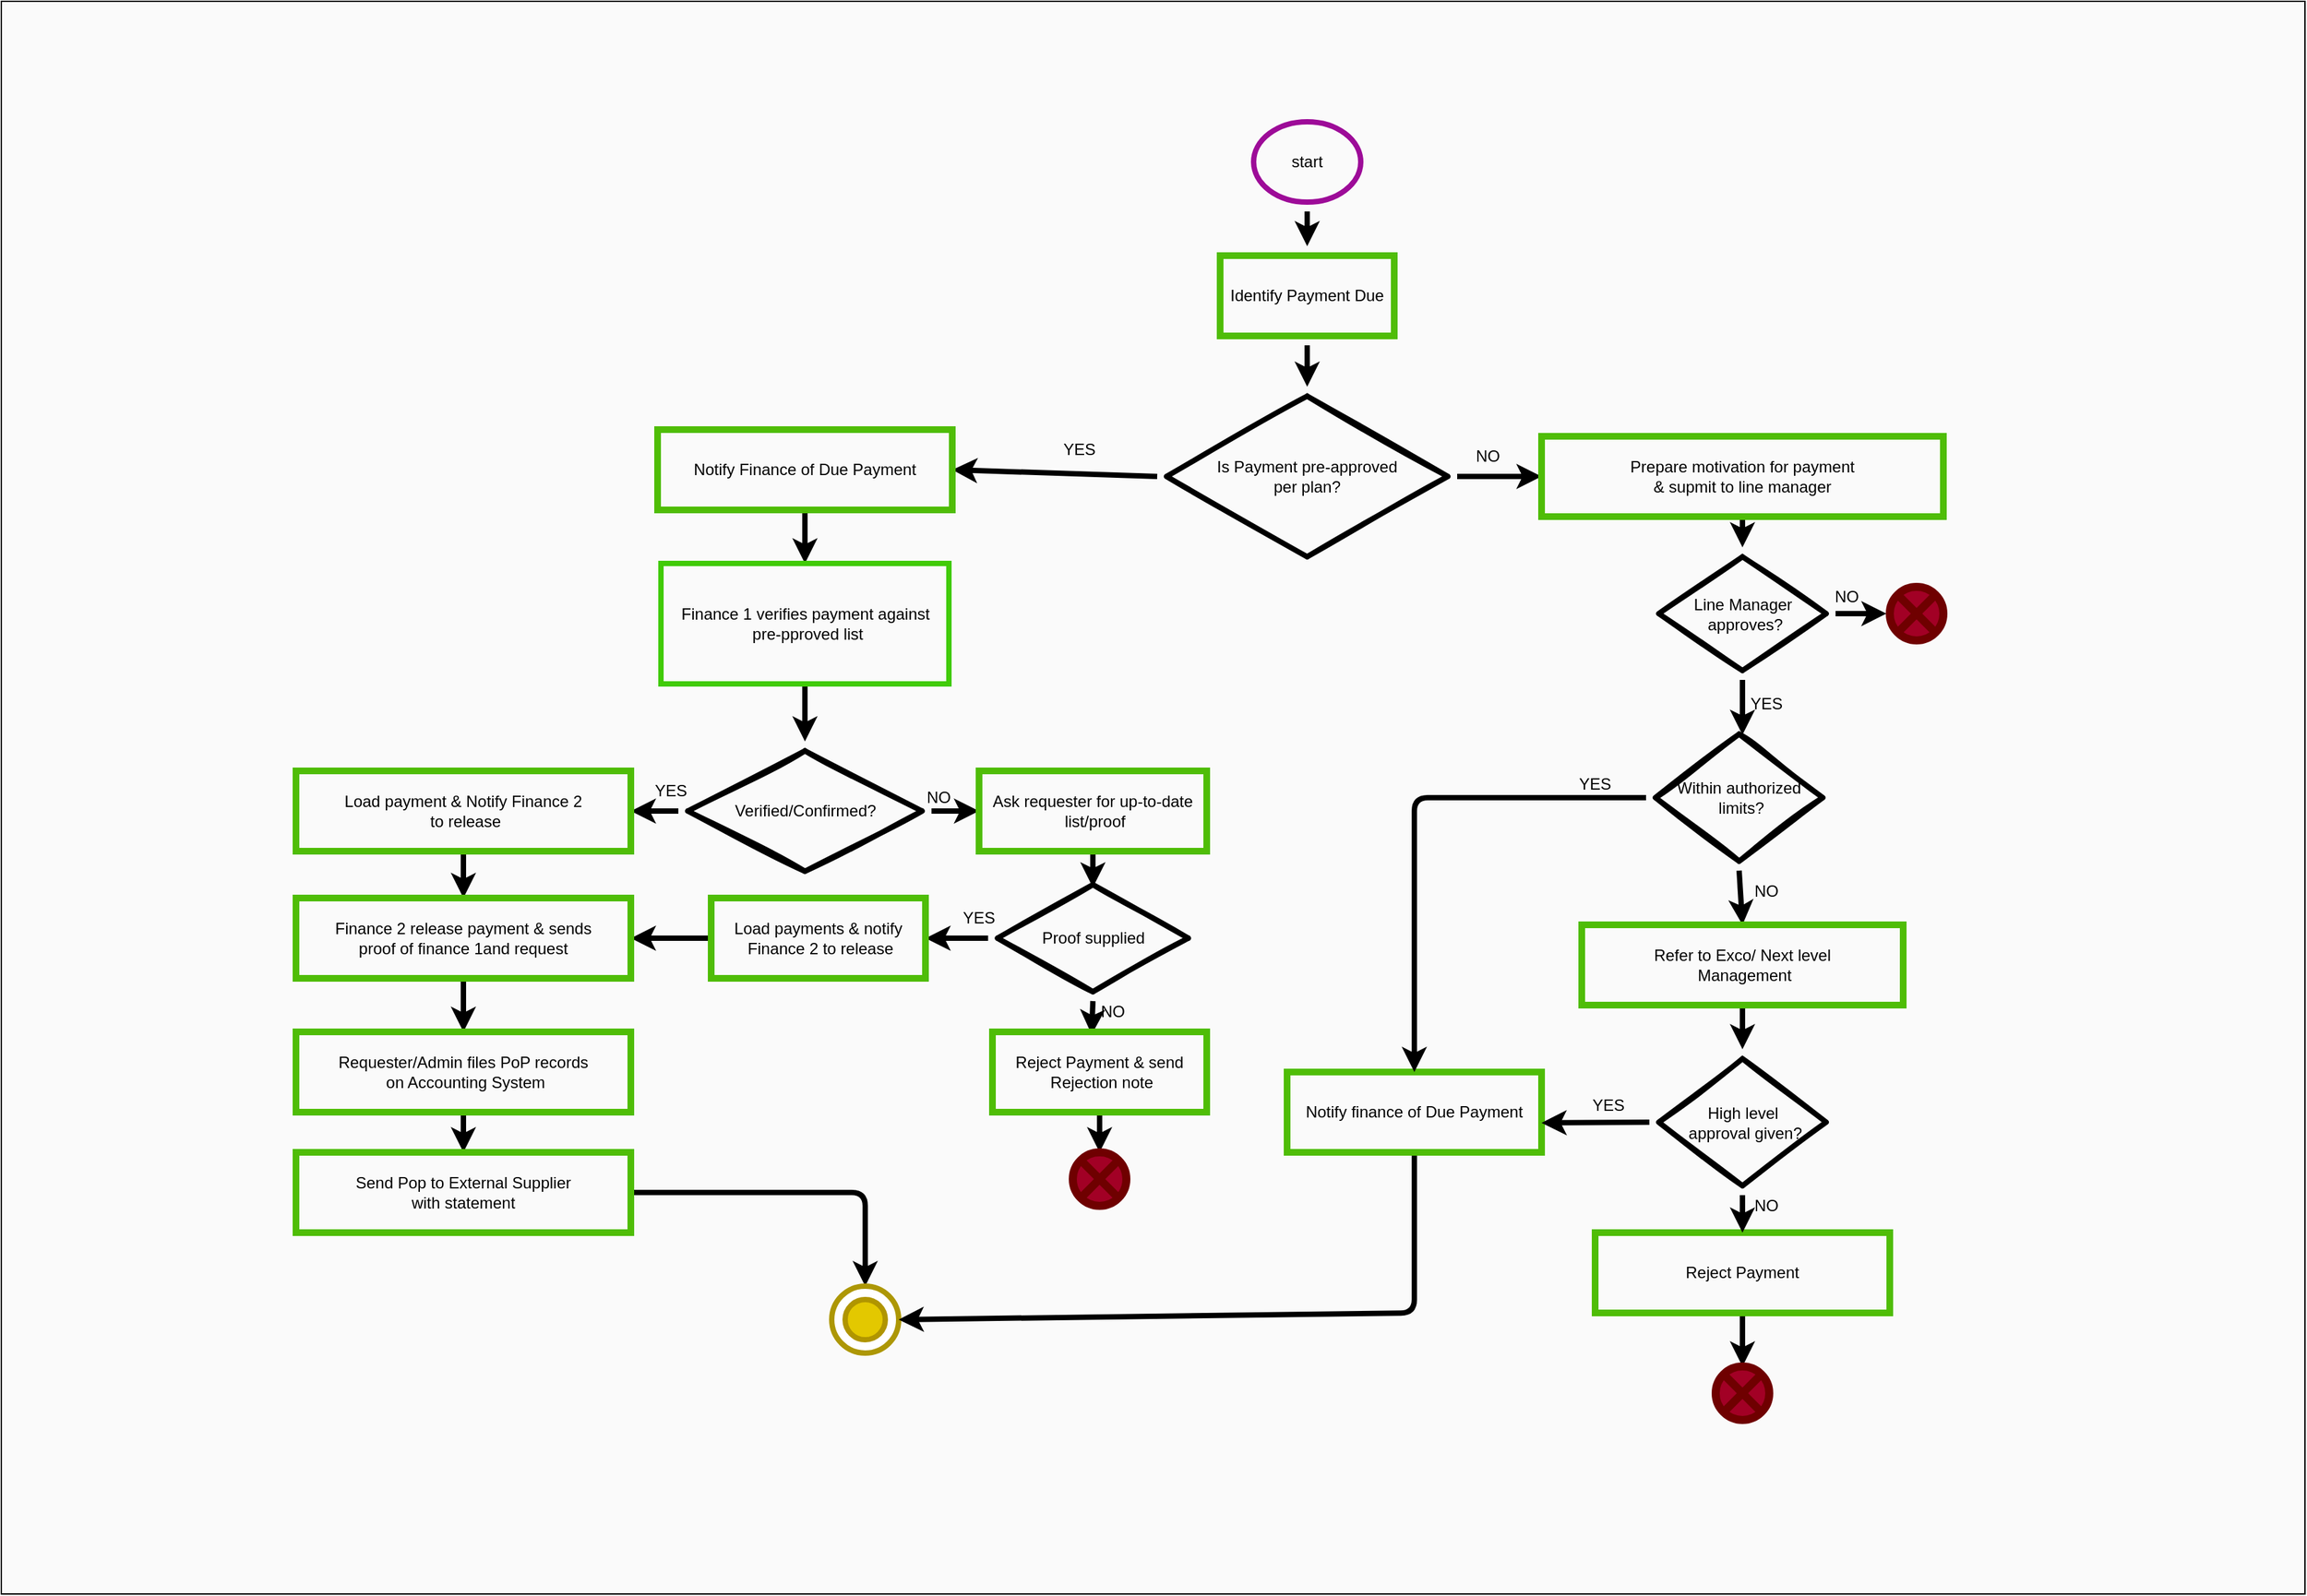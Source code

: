 <mxfile>
    <diagram id="QIK1GThsjD4CdZ1z5e2j" name="Page-1">
        <mxGraphModel dx="2981" dy="2320" grid="1" gridSize="10" guides="1" tooltips="1" connect="1" arrows="1" fold="1" page="1" pageScale="1" pageWidth="850" pageHeight="1100" math="0" shadow="0">
            <root>
                <mxCell id="0"/>
                <mxCell id="1" parent="0"/>
                <mxCell id="76" value="" style="rounded=0;whiteSpace=wrap;html=1;fillColor=#fafafa;" vertex="1" parent="1">
                    <mxGeometry x="-850" y="-80" width="1720" height="1190" as="geometry"/>
                </mxCell>
                <mxCell id="6" style="edgeStyle=none;html=1;exitX=0.5;exitY=1;exitDx=0;exitDy=0;strokeWidth=4;fontSize=12;" parent="1" source="2" target="5" edge="1">
                    <mxGeometry relative="1" as="geometry"/>
                </mxCell>
                <mxCell id="2" value="start" style="ellipse;whiteSpace=wrap;html=1;strokeWidth=4;perimeterSpacing=7;fontSize=12;fillColor=none;strokeColor=#9d0b98;" parent="1" vertex="1">
                    <mxGeometry x="85" y="10" width="80" height="60" as="geometry"/>
                </mxCell>
                <mxCell id="10" style="edgeStyle=none;html=1;exitX=0;exitY=0.5;exitDx=0;exitDy=0;entryX=1;entryY=0.5;entryDx=0;entryDy=0;strokeWidth=4;fontSize=12;" parent="1" source="4" target="8" edge="1">
                    <mxGeometry relative="1" as="geometry"/>
                </mxCell>
                <mxCell id="56" style="edgeStyle=none;html=1;exitX=1;exitY=0.5;exitDx=0;exitDy=0;entryX=0;entryY=0.5;entryDx=0;entryDy=0;strokeWidth=4;fontSize=12;" parent="1" source="4" target="45" edge="1">
                    <mxGeometry relative="1" as="geometry"/>
                </mxCell>
                <mxCell id="4" value="Is Payment pre-approved&lt;br&gt;per plan?" style="rhombus;whiteSpace=wrap;html=1;strokeWidth=4;fillWeight=-1;hachureGap=8;fillStyle=cross-hatch;sketch=1;perimeterSpacing=7;fontSize=12;fillColor=none;" parent="1" vertex="1">
                    <mxGeometry x="20" y="215" width="210" height="120" as="geometry"/>
                </mxCell>
                <mxCell id="7" style="edgeStyle=none;html=1;exitX=0.5;exitY=1;exitDx=0;exitDy=0;entryX=0.5;entryY=0;entryDx=0;entryDy=0;strokeWidth=4;fontSize=12;" parent="1" source="5" target="4" edge="1">
                    <mxGeometry relative="1" as="geometry"/>
                </mxCell>
                <mxCell id="5" value="Identify Payment Due" style="rounded=0;whiteSpace=wrap;html=1;strokeWidth=5;perimeterSpacing=7;fontSize=12;fillColor=none;strokeColor=#4FBD07;" parent="1" vertex="1">
                    <mxGeometry x="60" y="110" width="130" height="60" as="geometry"/>
                </mxCell>
                <mxCell id="11" style="edgeStyle=none;html=1;exitX=0.5;exitY=1;exitDx=0;exitDy=0;entryX=0.5;entryY=0;entryDx=0;entryDy=0;strokeWidth=4;fontSize=12;" parent="1" source="8" target="9" edge="1">
                    <mxGeometry relative="1" as="geometry">
                        <Array as="points"/>
                    </mxGeometry>
                </mxCell>
                <mxCell id="8" value="Notify Finance of Due Payment" style="rounded=0;whiteSpace=wrap;html=1;strokeWidth=5;fontSize=12;fillColor=none;strokeColor=#4FBD07;" parent="1" vertex="1">
                    <mxGeometry x="-360" y="240" width="220" height="60" as="geometry"/>
                </mxCell>
                <mxCell id="13" style="edgeStyle=none;html=1;exitX=0.5;exitY=1;exitDx=0;exitDy=0;entryX=0.5;entryY=0;entryDx=0;entryDy=0;strokeWidth=4;fontSize=12;" parent="1" source="9" target="12" edge="1">
                    <mxGeometry relative="1" as="geometry"/>
                </mxCell>
                <mxCell id="9" value="Finance 1 verifies payment against&lt;br&gt;&amp;nbsp;pre-pproved list" style="rounded=0;whiteSpace=wrap;html=1;strokeWidth=4;fontSize=12;fillColor=none;strokeColor=#41cb06;" parent="1" vertex="1">
                    <mxGeometry x="-357.5" y="340" width="215" height="90" as="geometry"/>
                </mxCell>
                <mxCell id="18" style="edgeStyle=none;html=1;exitX=0;exitY=0.5;exitDx=0;exitDy=0;entryX=1;entryY=0.5;entryDx=0;entryDy=0;strokeWidth=4;fontSize=12;" parent="1" source="12" target="14" edge="1">
                    <mxGeometry relative="1" as="geometry"/>
                </mxCell>
                <mxCell id="20" style="edgeStyle=none;html=1;exitX=1;exitY=0.5;exitDx=0;exitDy=0;entryX=0;entryY=0.5;entryDx=0;entryDy=0;strokeWidth=4;fontSize=12;" parent="1" source="12" target="19" edge="1">
                    <mxGeometry relative="1" as="geometry"/>
                </mxCell>
                <mxCell id="12" value="Verified/Confirmed?" style="rhombus;whiteSpace=wrap;html=1;strokeWidth=4;fillWeight=-1;hachureGap=8;fillStyle=cross-hatch;sketch=1;perimeterSpacing=7;fontSize=12;fillColor=none;" parent="1" vertex="1">
                    <mxGeometry x="-337.5" y="480" width="175" height="90" as="geometry"/>
                </mxCell>
                <mxCell id="32" style="edgeStyle=none;html=1;exitX=0.5;exitY=1;exitDx=0;exitDy=0;entryX=0.5;entryY=0;entryDx=0;entryDy=0;strokeWidth=4;fontSize=12;" parent="1" source="14" target="31" edge="1">
                    <mxGeometry relative="1" as="geometry"/>
                </mxCell>
                <mxCell id="14" value="Load payment &amp;amp; Notify Finance 2&lt;br&gt;&amp;nbsp;to release" style="rounded=0;whiteSpace=wrap;html=1;strokeWidth=5;fontSize=12;fillColor=none;strokeColor=#4FBD07;" parent="1" vertex="1">
                    <mxGeometry x="-630" y="495" width="250" height="60" as="geometry"/>
                </mxCell>
                <mxCell id="16" value="YES" style="text;html=1;strokeColor=none;fillColor=none;align=center;verticalAlign=middle;whiteSpace=wrap;rounded=0;strokeWidth=4;fontSize=12;" parent="1" vertex="1">
                    <mxGeometry x="-380" y="495" width="60" height="30" as="geometry"/>
                </mxCell>
                <mxCell id="23" style="edgeStyle=none;html=1;exitX=0.5;exitY=1;exitDx=0;exitDy=0;entryX=0.5;entryY=0.096;entryDx=0;entryDy=0;entryPerimeter=0;strokeWidth=4;fontSize=12;" parent="1" source="19" target="22" edge="1">
                    <mxGeometry relative="1" as="geometry"/>
                </mxCell>
                <mxCell id="19" value="Ask requester for up-to-date&lt;br&gt;&amp;nbsp;list/proof" style="rounded=0;whiteSpace=wrap;html=1;strokeWidth=5;fontSize=12;fillColor=none;strokeColor=#4FBD07;" parent="1" vertex="1">
                    <mxGeometry x="-120" y="495" width="170" height="60" as="geometry"/>
                </mxCell>
                <mxCell id="21" value="NO" style="text;html=1;strokeColor=none;fillColor=none;align=center;verticalAlign=middle;whiteSpace=wrap;rounded=0;strokeWidth=4;fontSize=12;" parent="1" vertex="1">
                    <mxGeometry x="-180" y="500" width="60" height="30" as="geometry"/>
                </mxCell>
                <mxCell id="25" style="edgeStyle=none;html=1;exitX=0;exitY=0.5;exitDx=0;exitDy=0;entryX=1;entryY=0.5;entryDx=0;entryDy=0;strokeWidth=4;fontSize=12;" parent="1" source="22" target="24" edge="1">
                    <mxGeometry relative="1" as="geometry"/>
                </mxCell>
                <mxCell id="27" style="edgeStyle=none;html=1;exitX=0.5;exitY=1;exitDx=0;exitDy=0;entryX=0.463;entryY=0.033;entryDx=0;entryDy=0;entryPerimeter=0;strokeWidth=4;fontSize=12;" parent="1" source="22" target="26" edge="1">
                    <mxGeometry relative="1" as="geometry"/>
                </mxCell>
                <mxCell id="22" value="Proof supplied" style="rhombus;whiteSpace=wrap;html=1;strokeWidth=4;fillWeight=-1;hachureGap=8;fillStyle=cross-hatch;sketch=1;perimeterSpacing=7;fontSize=12;fillColor=none;" parent="1" vertex="1">
                    <mxGeometry x="-106.25" y="580" width="142.5" height="80" as="geometry"/>
                </mxCell>
                <mxCell id="33" style="edgeStyle=none;html=1;exitX=0;exitY=0.5;exitDx=0;exitDy=0;entryX=1;entryY=0.5;entryDx=0;entryDy=0;strokeWidth=4;fontSize=12;" parent="1" source="24" target="31" edge="1">
                    <mxGeometry relative="1" as="geometry"/>
                </mxCell>
                <mxCell id="24" value="Load payments &amp;amp; notify&lt;br&gt;&amp;nbsp;Finance 2 to release" style="rounded=0;whiteSpace=wrap;html=1;strokeWidth=5;fontSize=12;fillColor=none;strokeColor=#4FBD07;" parent="1" vertex="1">
                    <mxGeometry x="-320" y="590" width="160" height="60" as="geometry"/>
                </mxCell>
                <mxCell id="39" style="edgeStyle=none;html=1;exitX=0.5;exitY=1;exitDx=0;exitDy=0;entryX=0.5;entryY=0;entryDx=0;entryDy=0;strokeWidth=4;fontSize=12;" parent="1" source="26" edge="1">
                    <mxGeometry relative="1" as="geometry">
                        <mxPoint x="-30" y="780" as="targetPoint"/>
                    </mxGeometry>
                </mxCell>
                <mxCell id="26" value="Reject Payment &amp;amp; send&lt;br&gt;&amp;nbsp;Rejection note" style="rounded=0;whiteSpace=wrap;html=1;strokeWidth=5;fontSize=12;fillColor=none;strokeColor=#4FBD07;" parent="1" vertex="1">
                    <mxGeometry x="-110" y="690" width="160" height="60" as="geometry"/>
                </mxCell>
                <mxCell id="28" value="NO" style="text;html=1;strokeColor=none;fillColor=none;align=center;verticalAlign=middle;whiteSpace=wrap;rounded=0;strokeWidth=4;fontSize=12;" parent="1" vertex="1">
                    <mxGeometry x="-50" y="660" width="60" height="30" as="geometry"/>
                </mxCell>
                <mxCell id="29" value="YES" style="text;html=1;strokeColor=none;fillColor=none;align=center;verticalAlign=middle;whiteSpace=wrap;rounded=0;strokeWidth=4;fontSize=12;" parent="1" vertex="1">
                    <mxGeometry x="-150" y="590" width="60" height="30" as="geometry"/>
                </mxCell>
                <mxCell id="36" style="edgeStyle=none;html=1;exitX=0.5;exitY=1;exitDx=0;exitDy=0;entryX=0.5;entryY=0;entryDx=0;entryDy=0;strokeWidth=4;fontSize=12;" parent="1" source="31" target="34" edge="1">
                    <mxGeometry relative="1" as="geometry"/>
                </mxCell>
                <mxCell id="31" value="Finance 2 release payment &amp;amp; sends &lt;br&gt;proof of finance 1and request" style="rounded=0;whiteSpace=wrap;html=1;strokeWidth=5;fontSize=12;fillColor=none;strokeColor=#4FBD07;" parent="1" vertex="1">
                    <mxGeometry x="-630" y="590" width="250" height="60" as="geometry"/>
                </mxCell>
                <mxCell id="37" style="edgeStyle=none;html=1;exitX=0.5;exitY=1;exitDx=0;exitDy=0;entryX=0.5;entryY=0;entryDx=0;entryDy=0;strokeWidth=4;fontSize=12;" parent="1" source="34" target="35" edge="1">
                    <mxGeometry relative="1" as="geometry"/>
                </mxCell>
                <mxCell id="34" value="Requester/Admin files PoP records&lt;br&gt;&amp;nbsp;on Accounting System" style="rounded=0;whiteSpace=wrap;html=1;strokeWidth=5;fontSize=12;fillColor=none;strokeColor=#4FBD07;" parent="1" vertex="1">
                    <mxGeometry x="-630" y="690" width="250" height="60" as="geometry"/>
                </mxCell>
                <mxCell id="43" style="edgeStyle=none;html=1;exitX=1;exitY=0.5;exitDx=0;exitDy=0;entryX=0.5;entryY=0;entryDx=0;entryDy=0;strokeWidth=4;fontSize=12;" parent="1" source="35" target="40" edge="1">
                    <mxGeometry relative="1" as="geometry">
                        <Array as="points">
                            <mxPoint x="-205" y="810"/>
                        </Array>
                    </mxGeometry>
                </mxCell>
                <mxCell id="35" value="Send Pop to External Supplier &lt;br&gt;with statement" style="rounded=0;whiteSpace=wrap;html=1;strokeWidth=5;fontSize=12;fillColor=none;strokeColor=#4FBD07;" parent="1" vertex="1">
                    <mxGeometry x="-630" y="780" width="250" height="60" as="geometry"/>
                </mxCell>
                <mxCell id="40" value="" style="ellipse;whiteSpace=wrap;html=1;aspect=fixed;strokeWidth=4;fontSize=12;strokeColor=#ad9705;" parent="1" vertex="1">
                    <mxGeometry x="-230" y="880" width="50" height="50" as="geometry"/>
                </mxCell>
                <mxCell id="41" value="" style="ellipse;whiteSpace=wrap;html=1;aspect=fixed;strokeWidth=4;fontSize=12;fillColor=#e3c800;fontColor=#000000;strokeColor=#B09500;" parent="1" vertex="1">
                    <mxGeometry x="-220" y="890" width="30" height="30" as="geometry"/>
                </mxCell>
                <mxCell id="44" value="&lt;font style=&quot;font-size: 12px;&quot;&gt;YES&lt;/font&gt;" style="text;html=1;strokeColor=none;fillColor=none;align=center;verticalAlign=middle;whiteSpace=wrap;rounded=0;strokeWidth=4;fontSize=12;" parent="1" vertex="1">
                    <mxGeometry x="-75" y="240" width="60" height="30" as="geometry"/>
                </mxCell>
                <mxCell id="57" style="edgeStyle=none;html=1;exitX=0.5;exitY=1;exitDx=0;exitDy=0;entryX=0.5;entryY=0;entryDx=0;entryDy=0;strokeWidth=4;fontSize=12;" parent="1" source="45" target="47" edge="1">
                    <mxGeometry relative="1" as="geometry"/>
                </mxCell>
                <mxCell id="45" value="Prepare motivation for payment &lt;br&gt;&amp;amp; supmit to&amp;nbsp;line&amp;nbsp;manager" style="rounded=0;whiteSpace=wrap;html=1;strokeWidth=5;fontSize=12;fillColor=none;strokeColor=#4FBD07;" parent="1" vertex="1">
                    <mxGeometry x="300" y="245" width="300" height="60" as="geometry"/>
                </mxCell>
                <mxCell id="66" style="edgeStyle=none;html=1;exitX=0.5;exitY=1;exitDx=0;exitDy=0;strokeWidth=4;fontSize=12;entryX=1;entryY=0.5;entryDx=0;entryDy=0;" parent="1" source="46" target="40" edge="1">
                    <mxGeometry relative="1" as="geometry">
                        <mxPoint x="-180" y="830" as="targetPoint"/>
                        <Array as="points">
                            <mxPoint x="205" y="900"/>
                        </Array>
                    </mxGeometry>
                </mxCell>
                <mxCell id="46" value="Notify finance of Due Payment" style="rounded=0;whiteSpace=wrap;html=1;strokeWidth=5;fontSize=12;fillColor=none;strokeColor=#4FBD07;" parent="1" vertex="1">
                    <mxGeometry x="110" y="720" width="190" height="60" as="geometry"/>
                </mxCell>
                <mxCell id="50" style="edgeStyle=none;html=1;exitX=1;exitY=0.5;exitDx=0;exitDy=0;entryX=0;entryY=0.5;entryDx=0;entryDy=0;strokeWidth=4;fontSize=12;" parent="1" source="47" edge="1">
                    <mxGeometry relative="1" as="geometry">
                        <mxPoint x="557.5" y="377.5" as="targetPoint"/>
                    </mxGeometry>
                </mxCell>
                <mxCell id="58" style="edgeStyle=none;html=1;exitX=0.5;exitY=1;exitDx=0;exitDy=0;entryX=0.518;entryY=0.069;entryDx=0;entryDy=0;entryPerimeter=0;strokeWidth=4;fontSize=12;" parent="1" source="47" target="48" edge="1">
                    <mxGeometry relative="1" as="geometry"/>
                </mxCell>
                <mxCell id="47" value="Line Manager&lt;br&gt;&amp;nbsp;approves?" style="rhombus;whiteSpace=wrap;html=1;strokeWidth=4;fillWeight=-1;hachureGap=8;fillStyle=cross-hatch;sketch=1;perimeterSpacing=7;fontSize=12;fillColor=none;" parent="1" vertex="1">
                    <mxGeometry x="387.5" y="335" width="125" height="85" as="geometry"/>
                </mxCell>
                <mxCell id="59" style="edgeStyle=none;html=1;exitX=0.5;exitY=1;exitDx=0;exitDy=0;entryX=0.5;entryY=0;entryDx=0;entryDy=0;strokeWidth=4;fontSize=12;" parent="1" source="48" target="52" edge="1">
                    <mxGeometry relative="1" as="geometry"/>
                </mxCell>
                <mxCell id="60" style="edgeStyle=none;html=1;exitX=0;exitY=0.5;exitDx=0;exitDy=0;entryX=0.5;entryY=0;entryDx=0;entryDy=0;strokeWidth=4;fontSize=12;" parent="1" source="48" target="46" edge="1">
                    <mxGeometry relative="1" as="geometry">
                        <Array as="points">
                            <mxPoint x="205" y="515"/>
                        </Array>
                    </mxGeometry>
                </mxCell>
                <mxCell id="48" value="Within authorized&lt;br&gt;&amp;nbsp;limits?" style="rhombus;whiteSpace=wrap;html=1;strokeWidth=4;fillWeight=-1;hachureGap=8;fillStyle=cross-hatch;sketch=1;perimeterSpacing=7;fontSize=12;fillColor=none;" parent="1" vertex="1">
                    <mxGeometry x="385" y="467.5" width="125" height="95" as="geometry"/>
                </mxCell>
                <mxCell id="51" value="NO" style="text;html=1;strokeColor=none;fillColor=none;align=center;verticalAlign=middle;whiteSpace=wrap;rounded=0;strokeWidth=4;fontSize=12;" parent="1" vertex="1">
                    <mxGeometry x="497.5" y="350" width="60" height="30" as="geometry"/>
                </mxCell>
                <mxCell id="63" style="edgeStyle=none;html=1;exitX=0.5;exitY=1;exitDx=0;exitDy=0;entryX=0.5;entryY=0;entryDx=0;entryDy=0;strokeWidth=4;fontSize=12;" parent="1" source="52" target="55" edge="1">
                    <mxGeometry relative="1" as="geometry"/>
                </mxCell>
                <mxCell id="52" value="Refer to Exco/ Next level&lt;br&gt;&amp;nbsp;Management" style="rounded=0;whiteSpace=wrap;html=1;strokeWidth=5;fontSize=12;fillColor=none;strokeColor=#4FBD07;" parent="1" vertex="1">
                    <mxGeometry x="330" y="610" width="240" height="60" as="geometry"/>
                </mxCell>
                <mxCell id="65" style="edgeStyle=none;html=1;exitX=0.5;exitY=1;exitDx=0;exitDy=0;entryX=0.5;entryY=0;entryDx=0;entryDy=0;strokeWidth=4;fontSize=12;" parent="1" source="54" edge="1">
                    <mxGeometry relative="1" as="geometry">
                        <mxPoint x="450" y="940" as="targetPoint"/>
                    </mxGeometry>
                </mxCell>
                <mxCell id="54" value="Reject Payment" style="rounded=0;whiteSpace=wrap;html=1;strokeWidth=5;fontSize=12;fillColor=none;strokeColor=#4FBD07;" parent="1" vertex="1">
                    <mxGeometry x="340" y="840" width="220" height="60" as="geometry"/>
                </mxCell>
                <mxCell id="61" style="edgeStyle=none;html=1;exitX=0;exitY=0.5;exitDx=0;exitDy=0;entryX=1;entryY=0.633;entryDx=0;entryDy=0;entryPerimeter=0;strokeWidth=4;fontSize=12;" parent="1" source="55" target="46" edge="1">
                    <mxGeometry relative="1" as="geometry"/>
                </mxCell>
                <mxCell id="62" style="edgeStyle=none;html=1;exitX=0.5;exitY=1;exitDx=0;exitDy=0;entryX=0.5;entryY=0;entryDx=0;entryDy=0;strokeWidth=4;fontSize=12;" parent="1" source="55" target="54" edge="1">
                    <mxGeometry relative="1" as="geometry"/>
                </mxCell>
                <mxCell id="55" value="High level&lt;br&gt;&amp;nbsp;approval given?" style="rhombus;whiteSpace=wrap;html=1;strokeWidth=4;fillWeight=-1;hachureGap=8;fillStyle=cross-hatch;sketch=1;perimeterSpacing=7;fontSize=12;fillColor=none;" parent="1" vertex="1">
                    <mxGeometry x="387.5" y="710" width="125" height="95" as="geometry"/>
                </mxCell>
                <mxCell id="67" value="NO" style="text;html=1;strokeColor=none;fillColor=none;align=center;verticalAlign=middle;whiteSpace=wrap;rounded=0;strokeWidth=4;fontSize=12;" parent="1" vertex="1">
                    <mxGeometry x="230" y="245" width="60" height="30" as="geometry"/>
                </mxCell>
                <mxCell id="68" value="YES" style="text;html=1;strokeColor=none;fillColor=none;align=center;verticalAlign=middle;whiteSpace=wrap;rounded=0;strokeWidth=4;fontSize=12;" parent="1" vertex="1">
                    <mxGeometry x="437.5" y="430" width="60" height="30" as="geometry"/>
                </mxCell>
                <mxCell id="69" value="YES" style="text;html=1;strokeColor=none;fillColor=none;align=center;verticalAlign=middle;whiteSpace=wrap;rounded=0;strokeWidth=4;fontSize=12;" parent="1" vertex="1">
                    <mxGeometry x="310" y="490" width="60" height="30" as="geometry"/>
                </mxCell>
                <mxCell id="70" value="NO" style="text;html=1;strokeColor=none;fillColor=none;align=center;verticalAlign=middle;whiteSpace=wrap;rounded=0;strokeWidth=4;fontSize=12;" parent="1" vertex="1">
                    <mxGeometry x="437.5" y="570" width="60" height="30" as="geometry"/>
                </mxCell>
                <mxCell id="71" value="YES" style="text;html=1;strokeColor=none;fillColor=none;align=center;verticalAlign=middle;whiteSpace=wrap;rounded=0;strokeWidth=4;fontSize=12;" parent="1" vertex="1">
                    <mxGeometry x="320" y="730" width="60" height="30" as="geometry"/>
                </mxCell>
                <mxCell id="72" value="NO" style="text;html=1;strokeColor=none;fillColor=none;align=center;verticalAlign=middle;whiteSpace=wrap;rounded=0;strokeWidth=4;fontSize=12;" parent="1" vertex="1">
                    <mxGeometry x="437.5" y="805" width="60" height="30" as="geometry"/>
                </mxCell>
                <mxCell id="73" value="" style="shape=sumEllipse;perimeter=ellipsePerimeter;whiteSpace=wrap;html=1;backgroundOutline=1;strokeWidth=6;fillColor=#a20025;fontColor=#ffffff;strokeColor=#6F0000;" parent="1" vertex="1">
                    <mxGeometry x="430" y="940" width="40" height="40" as="geometry"/>
                </mxCell>
                <mxCell id="74" value="" style="shape=sumEllipse;perimeter=ellipsePerimeter;whiteSpace=wrap;html=1;backgroundOutline=1;strokeWidth=6;fillColor=#a20025;fontColor=#ffffff;strokeColor=#6F0000;" parent="1" vertex="1">
                    <mxGeometry x="-50" y="780" width="40" height="40" as="geometry"/>
                </mxCell>
                <mxCell id="75" value="" style="shape=sumEllipse;perimeter=ellipsePerimeter;whiteSpace=wrap;html=1;backgroundOutline=1;strokeWidth=6;fillColor=#a20025;fontColor=#ffffff;strokeColor=#6F0000;" parent="1" vertex="1">
                    <mxGeometry x="560" y="357.5" width="40" height="40" as="geometry"/>
                </mxCell>
            </root>
        </mxGraphModel>
    </diagram>
</mxfile>